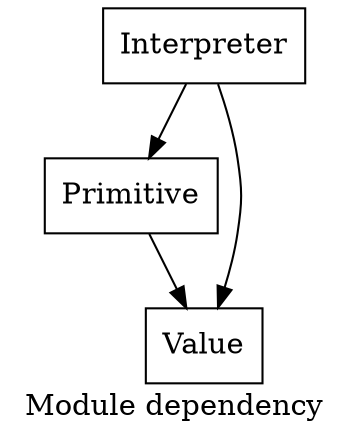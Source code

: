 digraph mod_deps {
    label = "Module dependency"

    interpreter [shape = box, label = Interpreter]
    primitive [shape = box, label = Primitive]
    value [shape = box, label = Value]

    interpreter -> primitive
    interpreter -> value
    primitive -> value
}
